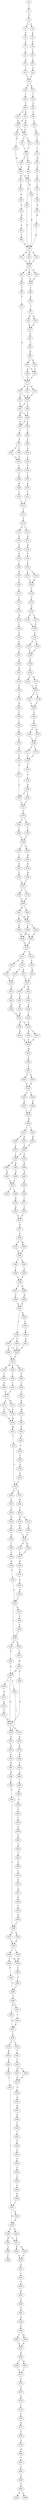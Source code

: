 strict digraph  {
	S0 -> S1 [ label = I ];
	S1 -> S2 [ label = F ];
	S2 -> S3 [ label = S ];
	S2 -> S4 [ label = A ];
	S3 -> S5 [ label = F ];
	S4 -> S6 [ label = Y ];
	S5 -> S7 [ label = T ];
	S6 -> S8 [ label = S ];
	S7 -> S9 [ label = I ];
	S8 -> S10 [ label = V ];
	S9 -> S11 [ label = G ];
	S10 -> S12 [ label = A ];
	S11 -> S13 [ label = L ];
	S12 -> S14 [ label = F ];
	S13 -> S15 [ label = T ];
	S14 -> S15 [ label = T ];
	S15 -> S16 [ label = Q ];
	S15 -> S17 [ label = K ];
	S16 -> S18 [ label = L ];
	S17 -> S19 [ label = I ];
	S18 -> S20 [ label = Y ];
	S19 -> S21 [ label = F ];
	S20 -> S22 [ label = D ];
	S20 -> S23 [ label = G ];
	S21 -> S24 [ label = S ];
	S22 -> S25 [ label = K ];
	S22 -> S26 [ label = Q ];
	S23 -> S25 [ label = K ];
	S24 -> S27 [ label = C ];
	S25 -> S28 [ label = G ];
	S25 -> S29 [ label = D ];
	S26 -> S28 [ label = G ];
	S27 -> S30 [ label = C ];
	S28 -> S31 [ label = Y ];
	S28 -> S32 [ label = F ];
	S29 -> S33 [ label = Q ];
	S30 -> S34 [ label = T ];
	S31 -> S35 [ label = T ];
	S32 -> S35 [ label = T ];
	S33 -> S36 [ label = K ];
	S34 -> S37 [ label = T ];
	S35 -> S38 [ label = P ];
	S35 -> S39 [ label = V ];
	S36 -> S40 [ label = E ];
	S36 -> S41 [ label = D ];
	S37 -> S42 [ label = M ];
	S38 -> S36 [ label = K ];
	S39 -> S43 [ label = N ];
	S40 -> S44 [ label = Q ];
	S40 -> S45 [ label = E ];
	S41 -> S46 [ label = P ];
	S42 -> S47 [ label = D ];
	S43 -> S40 [ label = E ];
	S44 -> S48 [ label = K ];
	S45 -> S48 [ label = K ];
	S46 -> S49 [ label = D ];
	S47 -> S50 [ label = G ];
	S48 -> S51 [ label = D ];
	S48 -> S52 [ label = N ];
	S48 -> S53 [ label = P ];
	S49 -> S54 [ label = K ];
	S50 -> S55 [ label = T ];
	S51 -> S56 [ label = C ];
	S52 -> S56 [ label = C ];
	S53 -> S56 [ label = C ];
	S54 -> S57 [ label = N ];
	S55 -> S58 [ label = L ];
	S56 -> S59 [ label = V ];
	S56 -> S60 [ label = E ];
	S56 -> S61 [ label = N ];
	S57 -> S62 [ label = P ];
	S58 -> S63 [ label = H ];
	S59 -> S64 [ label = G ];
	S60 -> S64 [ label = G ];
	S61 -> S65 [ label = V ];
	S62 -> S66 [ label = S ];
	S63 -> S67 [ label = R ];
	S64 -> S68 [ label = I ];
	S65 -> S69 [ label = T ];
	S66 -> S48 [ label = K ];
	S67 -> S48 [ label = K ];
	S68 -> S70 [ label = F ];
	S69 -> S71 [ label = C ];
	S70 -> S72 [ label = C ];
	S71 -> S73 [ label = F ];
	S72 -> S74 [ label = E ];
	S72 -> S75 [ label = Q ];
	S73 -> S76 [ label = H ];
	S73 -> S77 [ label = Y ];
	S73 -> S78 [ label = K ];
	S74 -> S79 [ label = Q ];
	S75 -> S79 [ label = Q ];
	S76 -> S80 [ label = S ];
	S76 -> S81 [ label = T ];
	S77 -> S80 [ label = S ];
	S78 -> S80 [ label = S ];
	S79 -> S82 [ label = Q ];
	S80 -> S83 [ label = F ];
	S80 -> S84 [ label = I ];
	S81 -> S83 [ label = F ];
	S82 -> S85 [ label = S ];
	S83 -> S86 [ label = I ];
	S83 -> S87 [ label = M ];
	S84 -> S86 [ label = I ];
	S85 -> S88 [ label = N ];
	S86 -> S89 [ label = G ];
	S86 -> S90 [ label = F ];
	S87 -> S89 [ label = G ];
	S88 -> S91 [ label = D ];
	S88 -> S92 [ label = R ];
	S89 -> S93 [ label = T ];
	S90 -> S94 [ label = S ];
	S91 -> S95 [ label = T ];
	S91 -> S96 [ label = A ];
	S92 -> S95 [ label = T ];
	S93 -> S97 [ label = C ];
	S94 -> S98 [ label = F ];
	S95 -> S73 [ label = F ];
	S96 -> S73 [ label = F ];
	S97 -> S99 [ label = F ];
	S97 -> S100 [ label = Y ];
	S98 -> S101 [ label = A ];
	S99 -> S102 [ label = A ];
	S100 -> S102 [ label = A ];
	S101 -> S103 [ label = T ];
	S102 -> S104 [ label = L ];
	S103 -> S105 [ label = F ];
	S104 -> S106 [ label = F ];
	S105 -> S107 [ label = T ];
	S106 -> S108 [ label = W ];
	S107 -> S109 [ label = D ];
	S108 -> S110 [ label = Y ];
	S109 -> S111 [ label = T ];
	S110 -> S112 [ label = I ];
	S111 -> S112 [ label = I ];
	S112 -> S113 [ label = F ];
	S113 -> S114 [ label = S ];
	S114 -> S115 [ label = L ];
	S114 -> S116 [ label = Q ];
	S115 -> S117 [ label = A ];
	S116 -> S118 [ label = E ];
	S117 -> S119 [ label = H ];
	S118 -> S120 [ label = V ];
	S119 -> S121 [ label = V ];
	S120 -> S122 [ label = N ];
	S121 -> S123 [ label = A ];
	S122 -> S124 [ label = I ];
	S123 -> S125 [ label = I ];
	S123 -> S126 [ label = L ];
	S124 -> S127 [ label = N ];
	S125 -> S128 [ label = F ];
	S126 -> S128 [ label = F ];
	S127 -> S129 [ label = S ];
	S128 -> S130 [ label = V ];
	S129 -> S131 [ label = L ];
	S130 -> S132 [ label = T ];
	S131 -> S133 [ label = I ];
	S132 -> S134 [ label = R ];
	S133 -> S135 [ label = V ];
	S134 -> S136 [ label = F ];
	S134 -> S137 [ label = I ];
	S135 -> S138 [ label = N ];
	S136 -> S139 [ label = S ];
	S137 -> S139 [ label = S ];
	S138 -> S140 [ label = L ];
	S139 -> S141 [ label = Y ];
	S140 -> S142 [ label = S ];
	S141 -> S143 [ label = G ];
	S141 -> S144 [ label = T ];
	S142 -> S145 [ label = P ];
	S143 -> S146 [ label = E ];
	S144 -> S146 [ label = E ];
	S145 -> S147 [ label = T ];
	S146 -> S148 [ label = E ];
	S147 -> S149 [ label = S ];
	S148 -> S150 [ label = L ];
	S149 -> S151 [ label = H ];
	S150 -> S152 [ label = Q ];
	S150 -> S153 [ label = R ];
	S151 -> S154 [ label = S ];
	S152 -> S155 [ label = S ];
	S153 -> S155 [ label = S ];
	S154 -> S156 [ label = F ];
	S155 -> S157 [ label = F ];
	S155 -> S158 [ label = V ];
	S156 -> S159 [ label = A ];
	S157 -> S160 [ label = V ];
	S158 -> S160 [ label = V ];
	S159 -> S161 [ label = K ];
	S160 -> S162 [ label = G ];
	S161 -> S163 [ label = Y ];
	S162 -> S164 [ label = A ];
	S163 -> S165 [ label = L ];
	S164 -> S166 [ label = V ];
	S164 -> S167 [ label = M ];
	S165 -> S168 [ label = L ];
	S166 -> S169 [ label = I ];
	S167 -> S169 [ label = I ];
	S168 -> S170 [ label = L ];
	S169 -> S171 [ label = V ];
	S169 -> S172 [ label = I ];
	S170 -> S173 [ label = S ];
	S171 -> S174 [ label = G ];
	S172 -> S174 [ label = G ];
	S173 -> S175 [ label = F ];
	S174 -> S176 [ label = T ];
	S175 -> S177 [ label = R ];
	S176 -> S178 [ label = Y ];
	S177 -> S179 [ label = V ];
	S178 -> S180 [ label = N ];
	S179 -> S181 [ label = V ];
	S180 -> S179 [ label = V ];
	S180 -> S182 [ label = I ];
	S181 -> S183 [ label = V ];
	S182 -> S181 [ label = V ];
	S183 -> S184 [ label = V ];
	S183 -> S185 [ label = I ];
	S184 -> S186 [ label = I ];
	S185 -> S187 [ label = L ];
	S186 -> S188 [ label = V ];
	S187 -> S188 [ label = V ];
	S188 -> S189 [ label = L ];
	S188 -> S190 [ label = M ];
	S189 -> S191 [ label = T ];
	S190 -> S192 [ label = W ];
	S191 -> S193 [ label = K ];
	S192 -> S194 [ label = N ];
	S193 -> S195 [ label = L ];
	S194 -> S196 [ label = M ];
	S195 -> S197 [ label = L ];
	S196 -> S197 [ label = L ];
	S197 -> S198 [ label = V ];
	S197 -> S199 [ label = I ];
	S198 -> S200 [ label = A ];
	S199 -> S200 [ label = A ];
	S200 -> S201 [ label = M ];
	S200 -> S202 [ label = I ];
	S201 -> S203 [ label = L ];
	S201 -> S204 [ label = M ];
	S202 -> S204 [ label = M ];
	S203 -> S205 [ label = H ];
	S204 -> S206 [ label = S ];
	S204 -> S207 [ label = T ];
	S205 -> S208 [ label = K ];
	S205 -> S209 [ label = N ];
	S206 -> S209 [ label = N ];
	S207 -> S208 [ label = K ];
	S208 -> S210 [ label = S ];
	S209 -> S210 [ label = S ];
	S210 -> S211 [ label = F ];
	S210 -> S212 [ label = Y ];
	S211 -> S213 [ label = Q ];
	S211 -> S214 [ label = R ];
	S212 -> S215 [ label = E ];
	S213 -> S216 [ label = L ];
	S213 -> S217 [ label = K ];
	S214 -> S218 [ label = Q ];
	S215 -> S219 [ label = R ];
	S216 -> S220 [ label = I ];
	S217 -> S221 [ label = T ];
	S218 -> S220 [ label = I ];
	S219 -> S221 [ label = T ];
	S220 -> S222 [ label = A ];
	S221 -> S223 [ label = H ];
	S221 -> S224 [ label = S ];
	S222 -> S225 [ label = N ];
	S223 -> S226 [ label = D ];
	S224 -> S227 [ label = E ];
	S225 -> S228 [ label = H ];
	S226 -> S229 [ label = D ];
	S227 -> S230 [ label = N ];
	S228 -> S231 [ label = E ];
	S229 -> S232 [ label = S ];
	S230 -> S231 [ label = E ];
	S231 -> S233 [ label = D ];
	S231 -> S234 [ label = E ];
	S232 -> S234 [ label = E ];
	S233 -> S235 [ label = K ];
	S234 -> S236 [ label = R ];
	S234 -> S237 [ label = L ];
	S235 -> S238 [ label = E ];
	S236 -> S238 [ label = E ];
	S237 -> S238 [ label = E ];
	S238 -> S239 [ label = W ];
	S239 -> S240 [ label = K ];
	S240 -> S241 [ label = F ];
	S241 -> S242 [ label = A ];
	S241 -> S243 [ label = H ];
	S242 -> S244 [ label = R ];
	S243 -> S244 [ label = R ];
	S244 -> S245 [ label = A ];
	S244 -> S246 [ label = T ];
	S245 -> S247 [ label = K ];
	S246 -> S248 [ label = Q ];
	S247 -> S249 [ label = L ];
	S248 -> S249 [ label = L ];
	S249 -> S250 [ label = W ];
	S250 -> S251 [ label = L ];
	S250 -> S252 [ label = I ];
	S251 -> S253 [ label = S ];
	S251 -> S254 [ label = K ];
	S252 -> S255 [ label = H ];
	S253 -> S256 [ label = Y ];
	S254 -> S257 [ label = F ];
	S255 -> S256 [ label = Y ];
	S256 -> S258 [ label = F ];
	S256 -> S259 [ label = I ];
	S257 -> S259 [ label = I ];
	S258 -> S260 [ label = D ];
	S259 -> S261 [ label = R ];
	S259 -> S262 [ label = H ];
	S260 -> S263 [ label = D ];
	S261 -> S264 [ label = N ];
	S262 -> S265 [ label = R ];
	S263 -> S266 [ label = K ];
	S264 -> S267 [ label = E ];
	S265 -> S267 [ label = E ];
	S266 -> S268 [ label = C ];
	S267 -> S269 [ label = I ];
	S267 -> S270 [ label = V ];
	S268 -> S271 [ label = T ];
	S269 -> S272 [ label = N ];
	S271 -> S274 [ label = L ];
	S272 -> S275 [ label = R ];
	S274 -> S276 [ label = P ];
	S275 -> S276 [ label = P ];
	S276 -> S277 [ label = P ];
	S277 -> S278 [ label = P ];
	S278 -> S279 [ label = F ];
	S278 -> S280 [ label = M ];
	S279 -> S281 [ label = N ];
	S280 -> S281 [ label = N ];
	S281 -> S282 [ label = I ];
	S281 -> S283 [ label = L ];
	S282 -> S284 [ label = I ];
	S283 -> S285 [ label = L ];
	S284 -> S286 [ label = P ];
	S285 -> S286 [ label = P ];
	S286 -> S287 [ label = S ];
	S286 -> S288 [ label = R ];
	S287 -> S289 [ label = P ];
	S288 -> S290 [ label = W ];
	S289 -> S291 [ label = K ];
	S290 -> S291 [ label = K ];
	S291 -> S292 [ label = T ];
	S291 -> S293 [ label = Q ];
	S292 -> S294 [ label = I ];
	S292 -> S295 [ label = V ];
	S293 -> S296 [ label = V ];
	S294 -> S297 [ label = C ];
	S294 -> S298 [ label = Y ];
	S295 -> S297 [ label = C ];
	S296 -> S299 [ label = K ];
	S297 -> S300 [ label = Y ];
	S298 -> S300 [ label = Y ];
	S299 -> S301 [ label = R ];
	S300 -> S302 [ label = M ];
	S300 -> S303 [ label = R ];
	S300 -> S304 [ label = L ];
	S301 -> S297 [ label = C ];
	S302 -> S305 [ label = I ];
	S303 -> S306 [ label = F ];
	S304 -> S307 [ label = L ];
	S305 -> S308 [ label = S ];
	S306 -> S309 [ label = I ];
	S307 -> S310 [ label = T ];
	S308 -> S311 [ label = S ];
	S309 -> S312 [ label = A ];
	S310 -> S311 [ label = S ];
	S311 -> S313 [ label = L ];
	S311 -> S314 [ label = M ];
	S312 -> S315 [ label = K ];
	S313 -> S316 [ label = S ];
	S313 -> S317 [ label = N ];
	S314 -> S316 [ label = S ];
	S315 -> S318 [ label = M ];
	S316 -> S319 [ label = K ];
	S317 -> S319 [ label = K ];
	S318 -> S320 [ label = F ];
	S319 -> S321 [ label = W ];
	S320 -> S322 [ label = R ];
	S321 -> S323 [ label = I ];
	S322 -> S324 [ label = S ];
	S323 -> S325 [ label = C ];
	S324 -> S326 [ label = V ];
	S325 -> S327 [ label = S ];
	S325 -> S328 [ label = R ];
	S326 -> S329 [ label = F ];
	S327 -> S330 [ label = H ];
	S328 -> S331 [ label = S ];
	S329 -> S332 [ label = S ];
	S330 -> S333 [ label = T ];
	S331 -> S334 [ label = T ];
	S332 -> S335 [ label = C ];
	S333 -> S336 [ label = S ];
	S333 -> S337 [ label = T ];
	S334 -> S338 [ label = D ];
	S335 -> S325 [ label = C ];
	S336 -> S339 [ label = K ];
	S337 -> S340 [ label = A ];
	S338 -> S341 [ label = D ];
	S339 -> S342 [ label = G ];
	S340 -> S342 [ label = G ];
	S341 -> S343 [ label = E ];
	S342 -> S344 [ label = R ];
	S342 -> S345 [ label = K ];
	S343 -> S346 [ label = I ];
	S344 -> S347 [ label = V ];
	S345 -> S347 [ label = V ];
	S346 -> S348 [ label = S ];
	S347 -> S349 [ label = K ];
	S348 -> S350 [ label = D ];
	S349 -> S351 [ label = R ];
	S350 -> S352 [ label = F ];
	S351 -> S353 [ label = Q ];
	S352 -> S354 [ label = S ];
	S353 -> S355 [ label = N ];
	S354 -> S356 [ label = L ];
	S354 -> S357 [ label = E ];
	S355 -> S354 [ label = S ];
	S356 -> S358 [ label = K ];
	S356 -> S359 [ label = R ];
	S357 -> S360 [ label = E ];
	S358 -> S361 [ label = E ];
	S359 -> S362 [ label = R ];
	S360 -> S363 [ label = A ];
	S361 -> S364 [ label = W ];
	S362 -> S365 [ label = R ];
	S363 -> S356 [ label = L ];
	S364 -> S365 [ label = R ];
	S364 -> S366 [ label = K ];
	S365 -> S367 [ label = T ];
	S365 -> S368 [ label = S ];
	S365 -> S369 [ label = N ];
	S366 -> S369 [ label = N ];
	S367 -> S370 [ label = L ];
	S368 -> S371 [ label = Q ];
	S369 -> S372 [ label = Q ];
	S369 -> S370 [ label = L ];
	S370 -> S373 [ label = K ];
	S371 -> S374 [ label = A ];
	S372 -> S375 [ label = R ];
	S373 -> S376 [ label = Q ];
	S374 -> S377 [ label = N ];
	S375 -> S378 [ label = R ];
	S376 -> S379 [ label = K ];
	S377 -> S369 [ label = N ];
	S378 -> S380 [ label = R ];
	S379 -> S381 [ label = R ];
	S380 -> S382 [ label = T ];
	S381 -> S383 [ label = D ];
	S382 -> S384 [ label = G ];
	S383 -> S385 [ label = E ];
	S384 -> S386 [ label = I ];
	S385 -> S387 [ label = N ];
	S386 -> S388 [ label = E ];
	S387 -> S389 [ label = Y ];
	S388 -> S390 [ label = Q ];
	S389 -> S391 [ label = Q ];
	S389 -> S392 [ label = S ];
	S390 -> S393 [ label = T ];
	S391 -> S394 [ label = K ];
	S392 -> S394 [ label = K ];
	S393 -> S395 [ label = I ];
	S394 -> S396 [ label = V ];
	S394 -> S397 [ label = I ];
	S395 -> S398 [ label = G ];
	S396 -> S399 [ label = M ];
	S396 -> S400 [ label = L ];
	S397 -> S399 [ label = M ];
	S398 -> S401 [ label = A ];
	S399 -> S402 [ label = C ];
	S400 -> S403 [ label = R ];
	S401 -> S404 [ label = G ];
	S402 -> S405 [ label = C ];
	S403 -> S406 [ label = L ];
	S404 -> S407 [ label = T ];
	S405 -> S406 [ label = L ];
	S406 -> S408 [ label = V ];
	S407 -> S409 [ label = F ];
	S408 -> S410 [ label = H ];
	S408 -> S411 [ label = V ];
	S409 -> S412 [ label = L ];
	S410 -> S413 [ label = R ];
	S411 -> S414 [ label = L ];
	S412 -> S415 [ label = E ];
	S413 -> S416 [ label = Y ];
	S414 -> S413 [ label = R ];
	S415 -> S417 [ label = G ];
	S416 -> S418 [ label = L ];
	S416 -> S419 [ label = V ];
	S417 -> S420 [ label = E ];
	S418 -> S421 [ label = T ];
	S419 -> S422 [ label = K ];
	S420 -> S423 [ label = T ];
	S421 -> S424 [ label = S ];
	S422 -> S425 [ label = K ];
	S423 -> S426 [ label = R ];
	S424 -> S427 [ label = M ];
	S424 -> S428 [ label = T ];
	S425 -> S429 [ label = K ];
	S426 -> S389 [ label = Y ];
	S427 -> S430 [ label = R ];
	S428 -> S430 [ label = R ];
	S429 -> S431 [ label = V ];
	S430 -> S432 [ label = Q ];
	S431 -> S433 [ label = L ];
	S432 -> S434 [ label = K ];
	S433 -> S435 [ label = N ];
	S433 -> S436 [ label = H ];
	S434 -> S437 [ label = M ];
	S435 -> S438 [ label = E ];
	S435 -> S439 [ label = D ];
	S436 -> S435 [ label = N ];
	S437 -> S440 [ label = Q ];
	S438 -> S441 [ label = L ];
	S438 -> S442 [ label = M ];
	S439 -> S441 [ label = L ];
	S440 -> S443 [ label = S ];
	S441 -> S444 [ label = R ];
	S441 -> S445 [ label = Q ];
	S442 -> S446 [ label = V ];
	S443 -> S447 [ label = T ];
	S444 -> S448 [ label = Q ];
	S445 -> S448 [ label = Q ];
	S446 -> S449 [ label = I ];
	S447 -> S450 [ label = D ];
	S448 -> S451 [ label = D ];
	S450 -> S452 [ label = Q ];
	S451 -> S453 [ label = L ];
	S452 -> S454 [ label = A ];
	S453 -> S455 [ label = S ];
	S454 -> S456 [ label = T ];
	S455 -> S457 [ label = K ];
	S456 -> S458 [ label = V ];
	S457 -> S459 [ label = F ];
	S458 -> S460 [ label = E ];
	S459 -> S461 [ label = R ];
	S460 -> S462 [ label = N ];
	S461 -> S463 [ label = N ];
	S462 -> S433 [ label = L ];
	S463 -> S464 [ label = E ];
	S464 -> S465 [ label = I ];
	S464 -> S466 [ label = M ];
	S465 -> S467 [ label = R ];
	S466 -> S467 [ label = R ];
	S467 -> S468 [ label = D ];
	S468 -> S469 [ label = L ];
	S468 -> S470 [ label = M ];
	S469 -> S471 [ label = L ];
	S470 -> S471 [ label = L ];
	S471 -> S472 [ label = G ];
	S472 -> S473 [ label = F ];
	S473 -> S474 [ label = R ];
	S474 -> S475 [ label = T ];
	S475 -> S476 [ label = S ];
	S476 -> S477 [ label = K ];
	S477 -> S478 [ label = Y ];
	S478 -> S479 [ label = A ];
	S479 -> S480 [ label = M ];
	S480 -> S481 [ label = F ];
	S481 -> S482 [ label = Y ];
	S482 -> S483 [ label = P ];
	S483 -> S484 [ label = R ];
	S484 -> S485 [ label = N ];
	S484 -> S486 [ label = S ];
}
